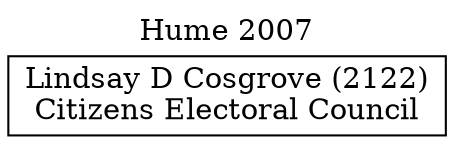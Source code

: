 // House preference flow
digraph "Lindsay D Cosgrove (2122)_Hume_2007" {
	graph [label="Hume 2007" labelloc=t mclimit=10]
	node [shape=box]
	"Lindsay D Cosgrove (2122)" [label="Lindsay D Cosgrove (2122)
Citizens Electoral Council"]
}
